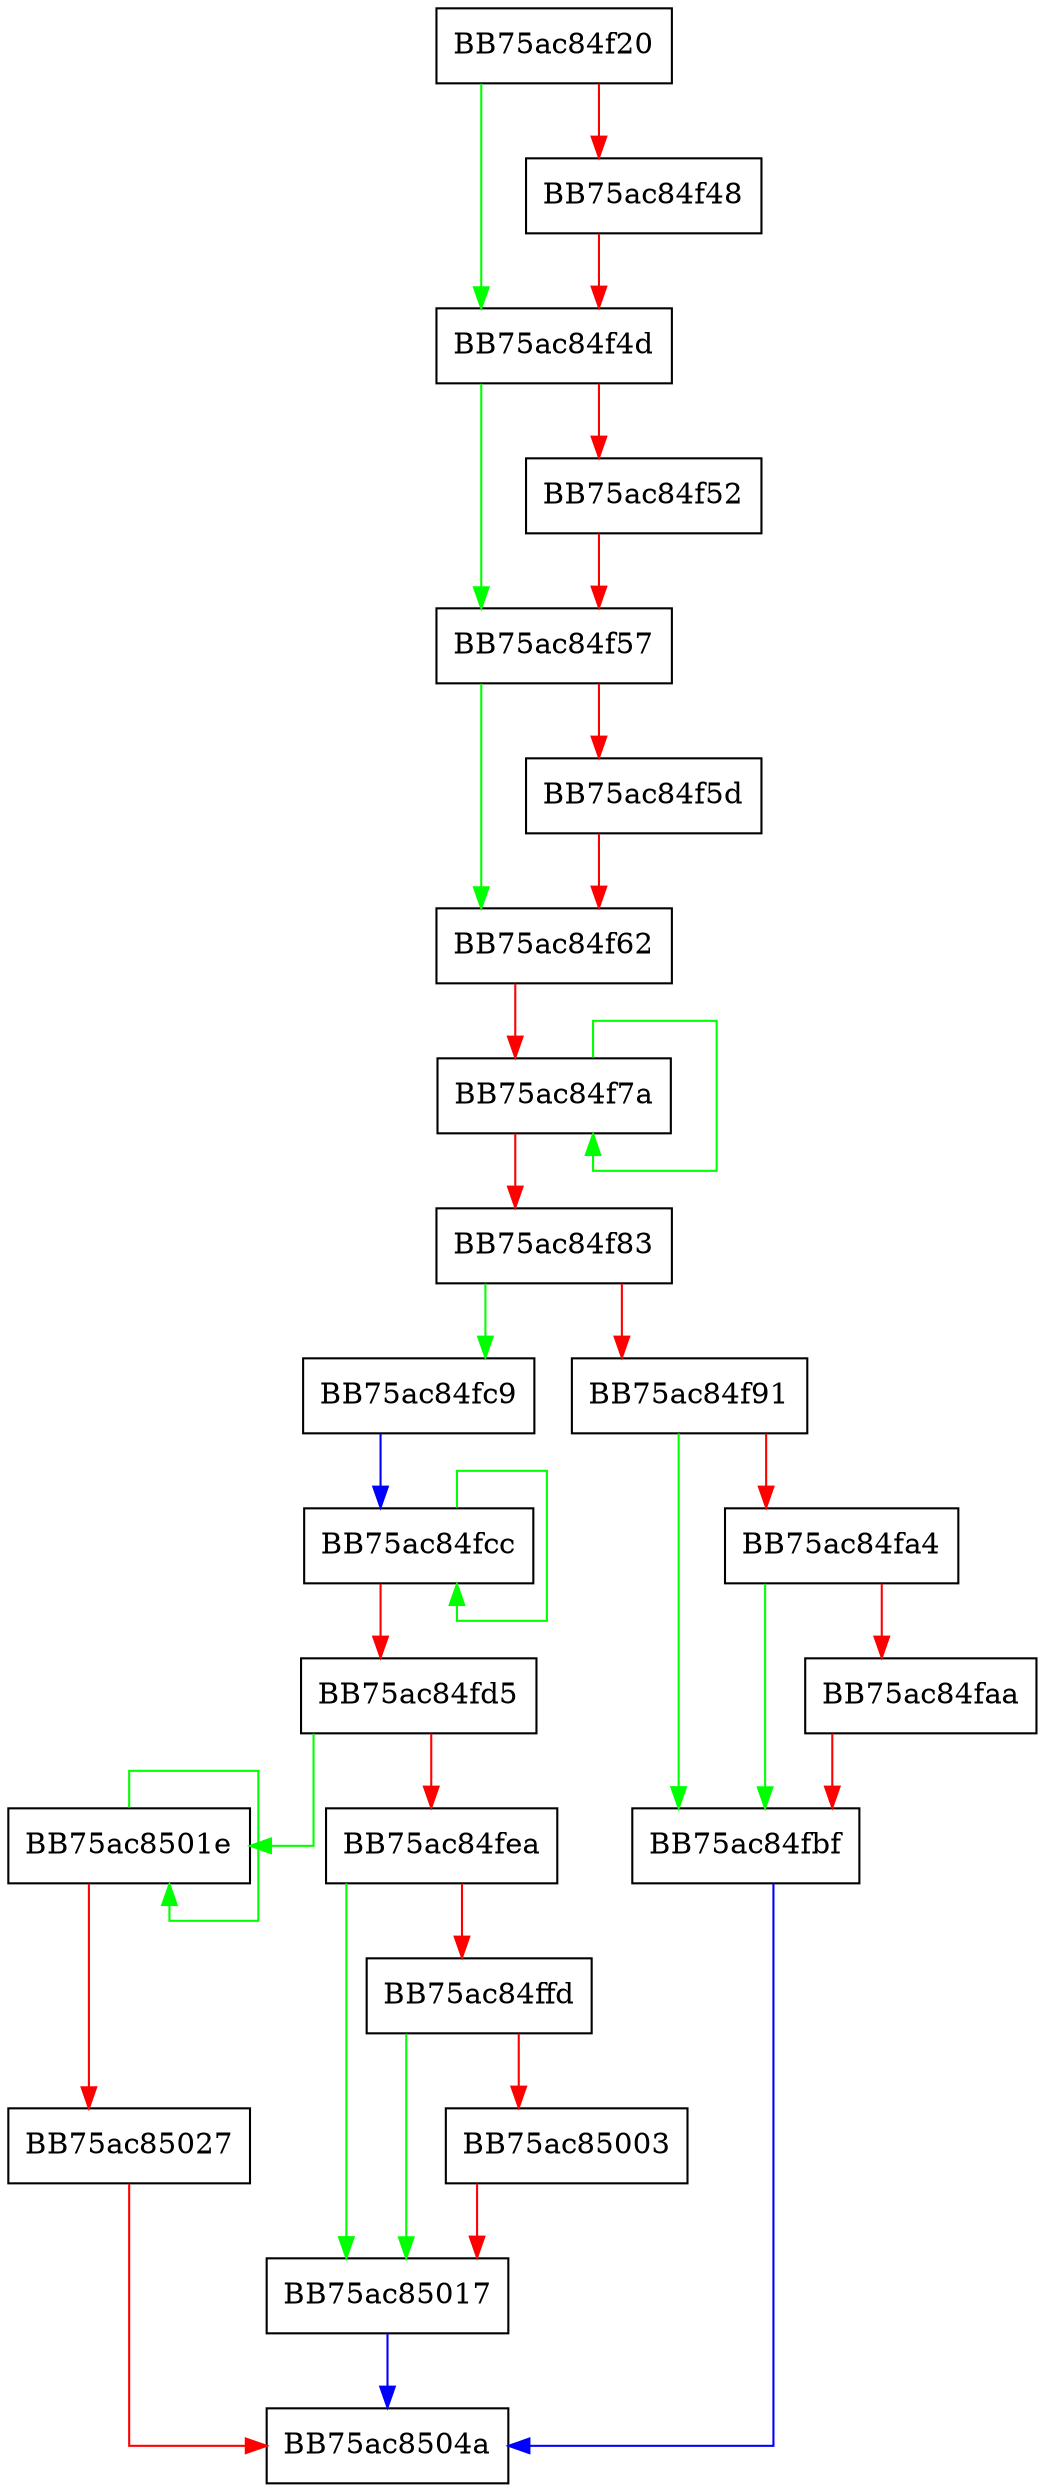 digraph AddServiceQueryData {
  node [shape="box"];
  graph [splines=ortho];
  BB75ac84f20 -> BB75ac84f4d [color="green"];
  BB75ac84f20 -> BB75ac84f48 [color="red"];
  BB75ac84f48 -> BB75ac84f4d [color="red"];
  BB75ac84f4d -> BB75ac84f57 [color="green"];
  BB75ac84f4d -> BB75ac84f52 [color="red"];
  BB75ac84f52 -> BB75ac84f57 [color="red"];
  BB75ac84f57 -> BB75ac84f62 [color="green"];
  BB75ac84f57 -> BB75ac84f5d [color="red"];
  BB75ac84f5d -> BB75ac84f62 [color="red"];
  BB75ac84f62 -> BB75ac84f7a [color="red"];
  BB75ac84f7a -> BB75ac84f7a [color="green"];
  BB75ac84f7a -> BB75ac84f83 [color="red"];
  BB75ac84f83 -> BB75ac84fc9 [color="green"];
  BB75ac84f83 -> BB75ac84f91 [color="red"];
  BB75ac84f91 -> BB75ac84fbf [color="green"];
  BB75ac84f91 -> BB75ac84fa4 [color="red"];
  BB75ac84fa4 -> BB75ac84fbf [color="green"];
  BB75ac84fa4 -> BB75ac84faa [color="red"];
  BB75ac84faa -> BB75ac84fbf [color="red"];
  BB75ac84fbf -> BB75ac8504a [color="blue"];
  BB75ac84fc9 -> BB75ac84fcc [color="blue"];
  BB75ac84fcc -> BB75ac84fcc [color="green"];
  BB75ac84fcc -> BB75ac84fd5 [color="red"];
  BB75ac84fd5 -> BB75ac8501e [color="green"];
  BB75ac84fd5 -> BB75ac84fea [color="red"];
  BB75ac84fea -> BB75ac85017 [color="green"];
  BB75ac84fea -> BB75ac84ffd [color="red"];
  BB75ac84ffd -> BB75ac85017 [color="green"];
  BB75ac84ffd -> BB75ac85003 [color="red"];
  BB75ac85003 -> BB75ac85017 [color="red"];
  BB75ac85017 -> BB75ac8504a [color="blue"];
  BB75ac8501e -> BB75ac8501e [color="green"];
  BB75ac8501e -> BB75ac85027 [color="red"];
  BB75ac85027 -> BB75ac8504a [color="red"];
}